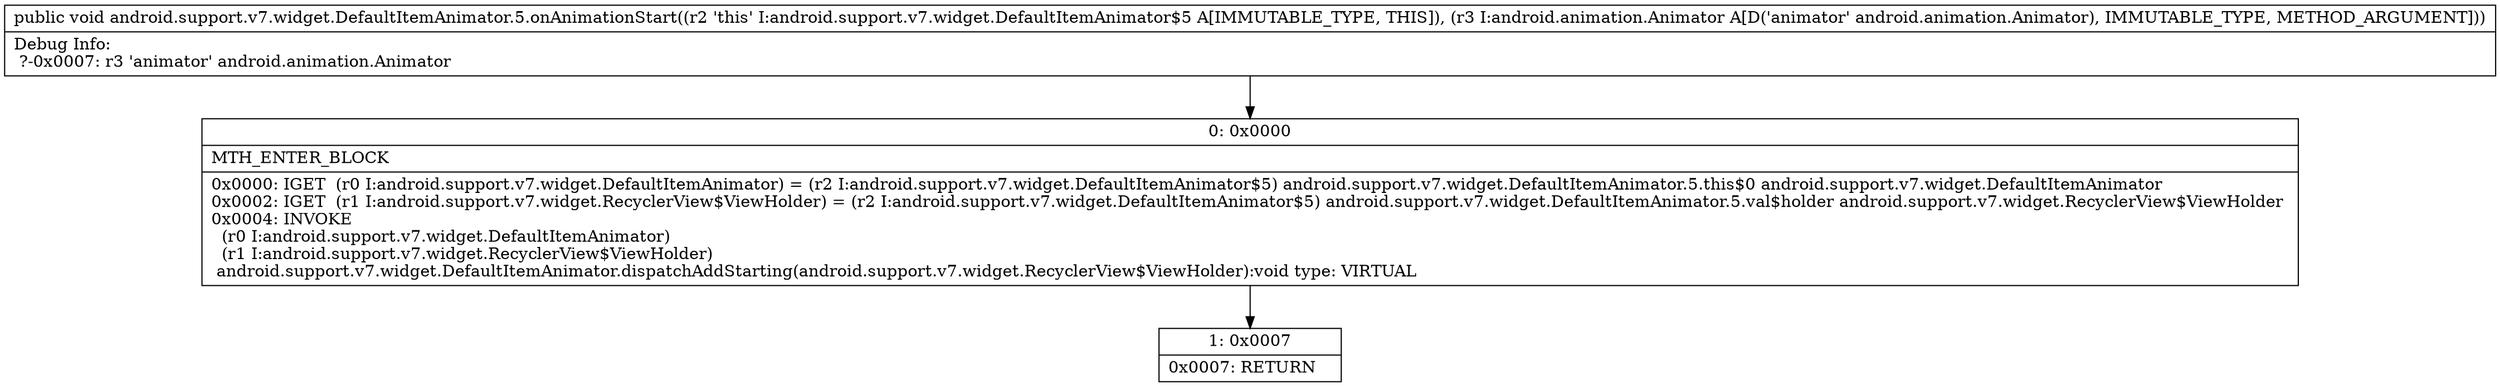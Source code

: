 digraph "CFG forandroid.support.v7.widget.DefaultItemAnimator.5.onAnimationStart(Landroid\/animation\/Animator;)V" {
Node_0 [shape=record,label="{0\:\ 0x0000|MTH_ENTER_BLOCK\l|0x0000: IGET  (r0 I:android.support.v7.widget.DefaultItemAnimator) = (r2 I:android.support.v7.widget.DefaultItemAnimator$5) android.support.v7.widget.DefaultItemAnimator.5.this$0 android.support.v7.widget.DefaultItemAnimator \l0x0002: IGET  (r1 I:android.support.v7.widget.RecyclerView$ViewHolder) = (r2 I:android.support.v7.widget.DefaultItemAnimator$5) android.support.v7.widget.DefaultItemAnimator.5.val$holder android.support.v7.widget.RecyclerView$ViewHolder \l0x0004: INVOKE  \l  (r0 I:android.support.v7.widget.DefaultItemAnimator)\l  (r1 I:android.support.v7.widget.RecyclerView$ViewHolder)\l android.support.v7.widget.DefaultItemAnimator.dispatchAddStarting(android.support.v7.widget.RecyclerView$ViewHolder):void type: VIRTUAL \l}"];
Node_1 [shape=record,label="{1\:\ 0x0007|0x0007: RETURN   \l}"];
MethodNode[shape=record,label="{public void android.support.v7.widget.DefaultItemAnimator.5.onAnimationStart((r2 'this' I:android.support.v7.widget.DefaultItemAnimator$5 A[IMMUTABLE_TYPE, THIS]), (r3 I:android.animation.Animator A[D('animator' android.animation.Animator), IMMUTABLE_TYPE, METHOD_ARGUMENT]))  | Debug Info:\l  ?\-0x0007: r3 'animator' android.animation.Animator\l}"];
MethodNode -> Node_0;
Node_0 -> Node_1;
}

